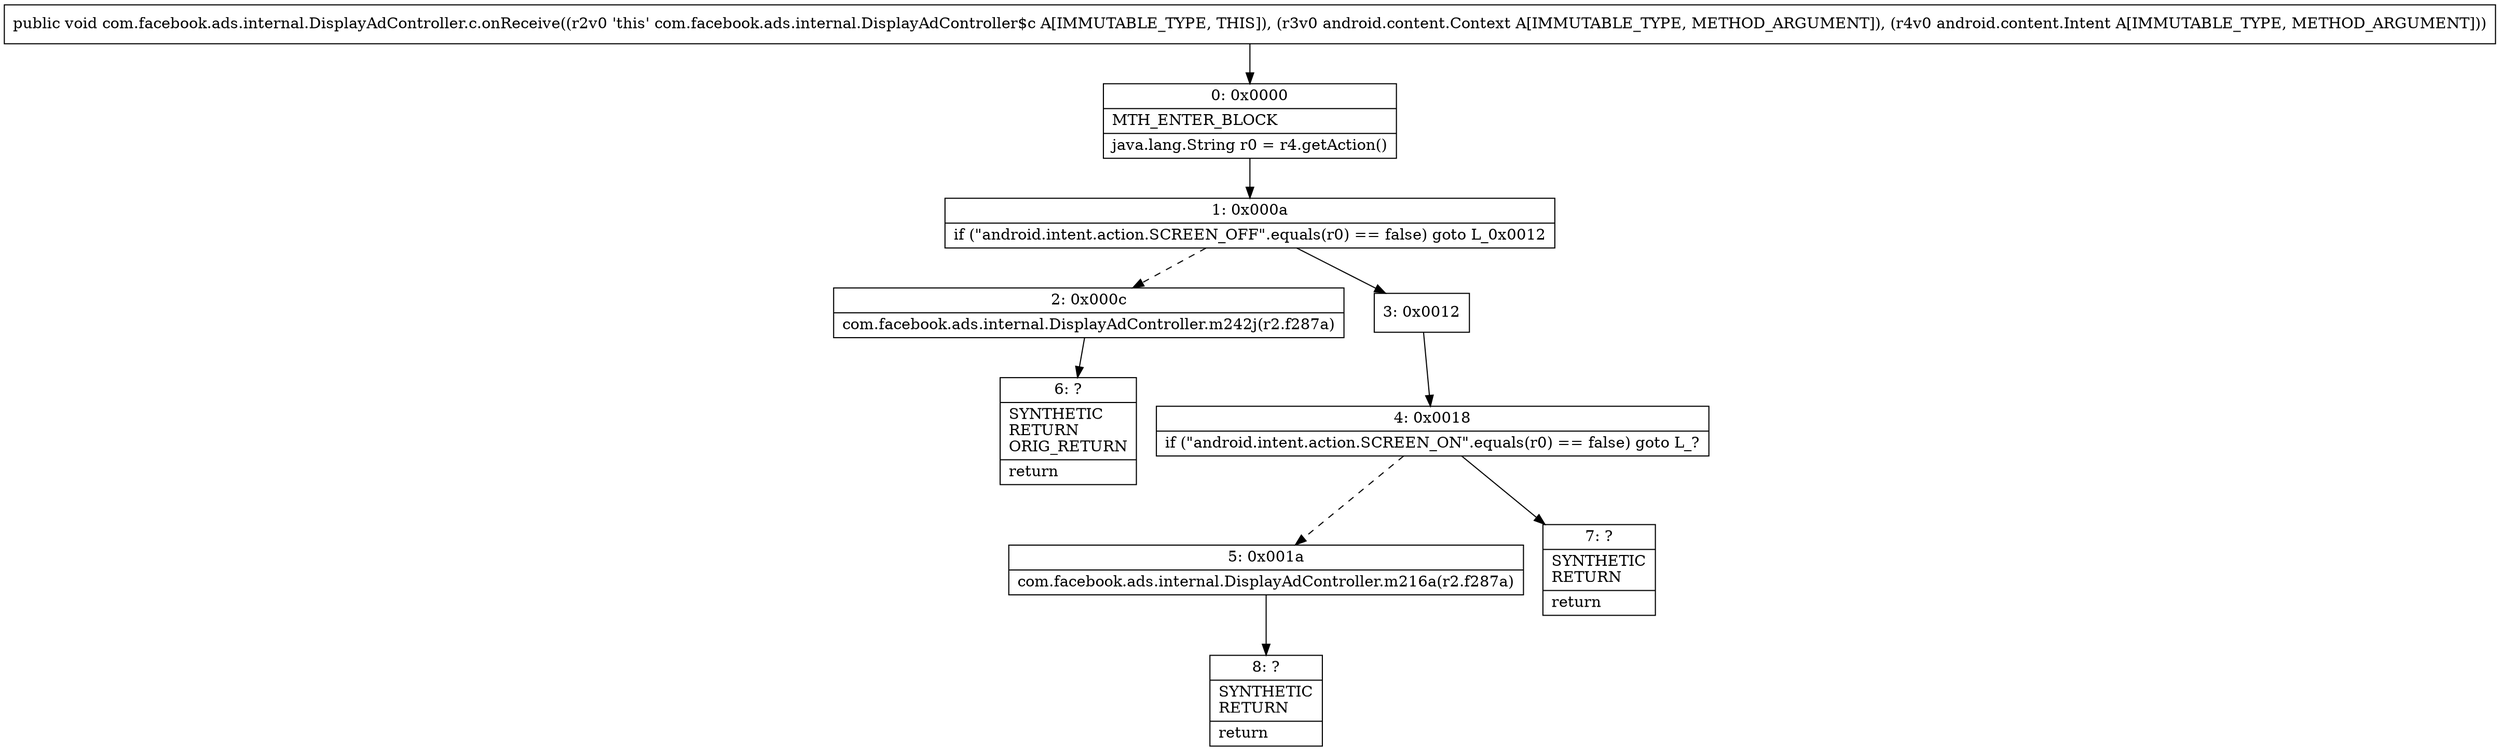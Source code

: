 digraph "CFG forcom.facebook.ads.internal.DisplayAdController.c.onReceive(Landroid\/content\/Context;Landroid\/content\/Intent;)V" {
Node_0 [shape=record,label="{0\:\ 0x0000|MTH_ENTER_BLOCK\l|java.lang.String r0 = r4.getAction()\l}"];
Node_1 [shape=record,label="{1\:\ 0x000a|if (\"android.intent.action.SCREEN_OFF\".equals(r0) == false) goto L_0x0012\l}"];
Node_2 [shape=record,label="{2\:\ 0x000c|com.facebook.ads.internal.DisplayAdController.m242j(r2.f287a)\l}"];
Node_3 [shape=record,label="{3\:\ 0x0012}"];
Node_4 [shape=record,label="{4\:\ 0x0018|if (\"android.intent.action.SCREEN_ON\".equals(r0) == false) goto L_?\l}"];
Node_5 [shape=record,label="{5\:\ 0x001a|com.facebook.ads.internal.DisplayAdController.m216a(r2.f287a)\l}"];
Node_6 [shape=record,label="{6\:\ ?|SYNTHETIC\lRETURN\lORIG_RETURN\l|return\l}"];
Node_7 [shape=record,label="{7\:\ ?|SYNTHETIC\lRETURN\l|return\l}"];
Node_8 [shape=record,label="{8\:\ ?|SYNTHETIC\lRETURN\l|return\l}"];
MethodNode[shape=record,label="{public void com.facebook.ads.internal.DisplayAdController.c.onReceive((r2v0 'this' com.facebook.ads.internal.DisplayAdController$c A[IMMUTABLE_TYPE, THIS]), (r3v0 android.content.Context A[IMMUTABLE_TYPE, METHOD_ARGUMENT]), (r4v0 android.content.Intent A[IMMUTABLE_TYPE, METHOD_ARGUMENT])) }"];
MethodNode -> Node_0;
Node_0 -> Node_1;
Node_1 -> Node_2[style=dashed];
Node_1 -> Node_3;
Node_2 -> Node_6;
Node_3 -> Node_4;
Node_4 -> Node_5[style=dashed];
Node_4 -> Node_7;
Node_5 -> Node_8;
}

